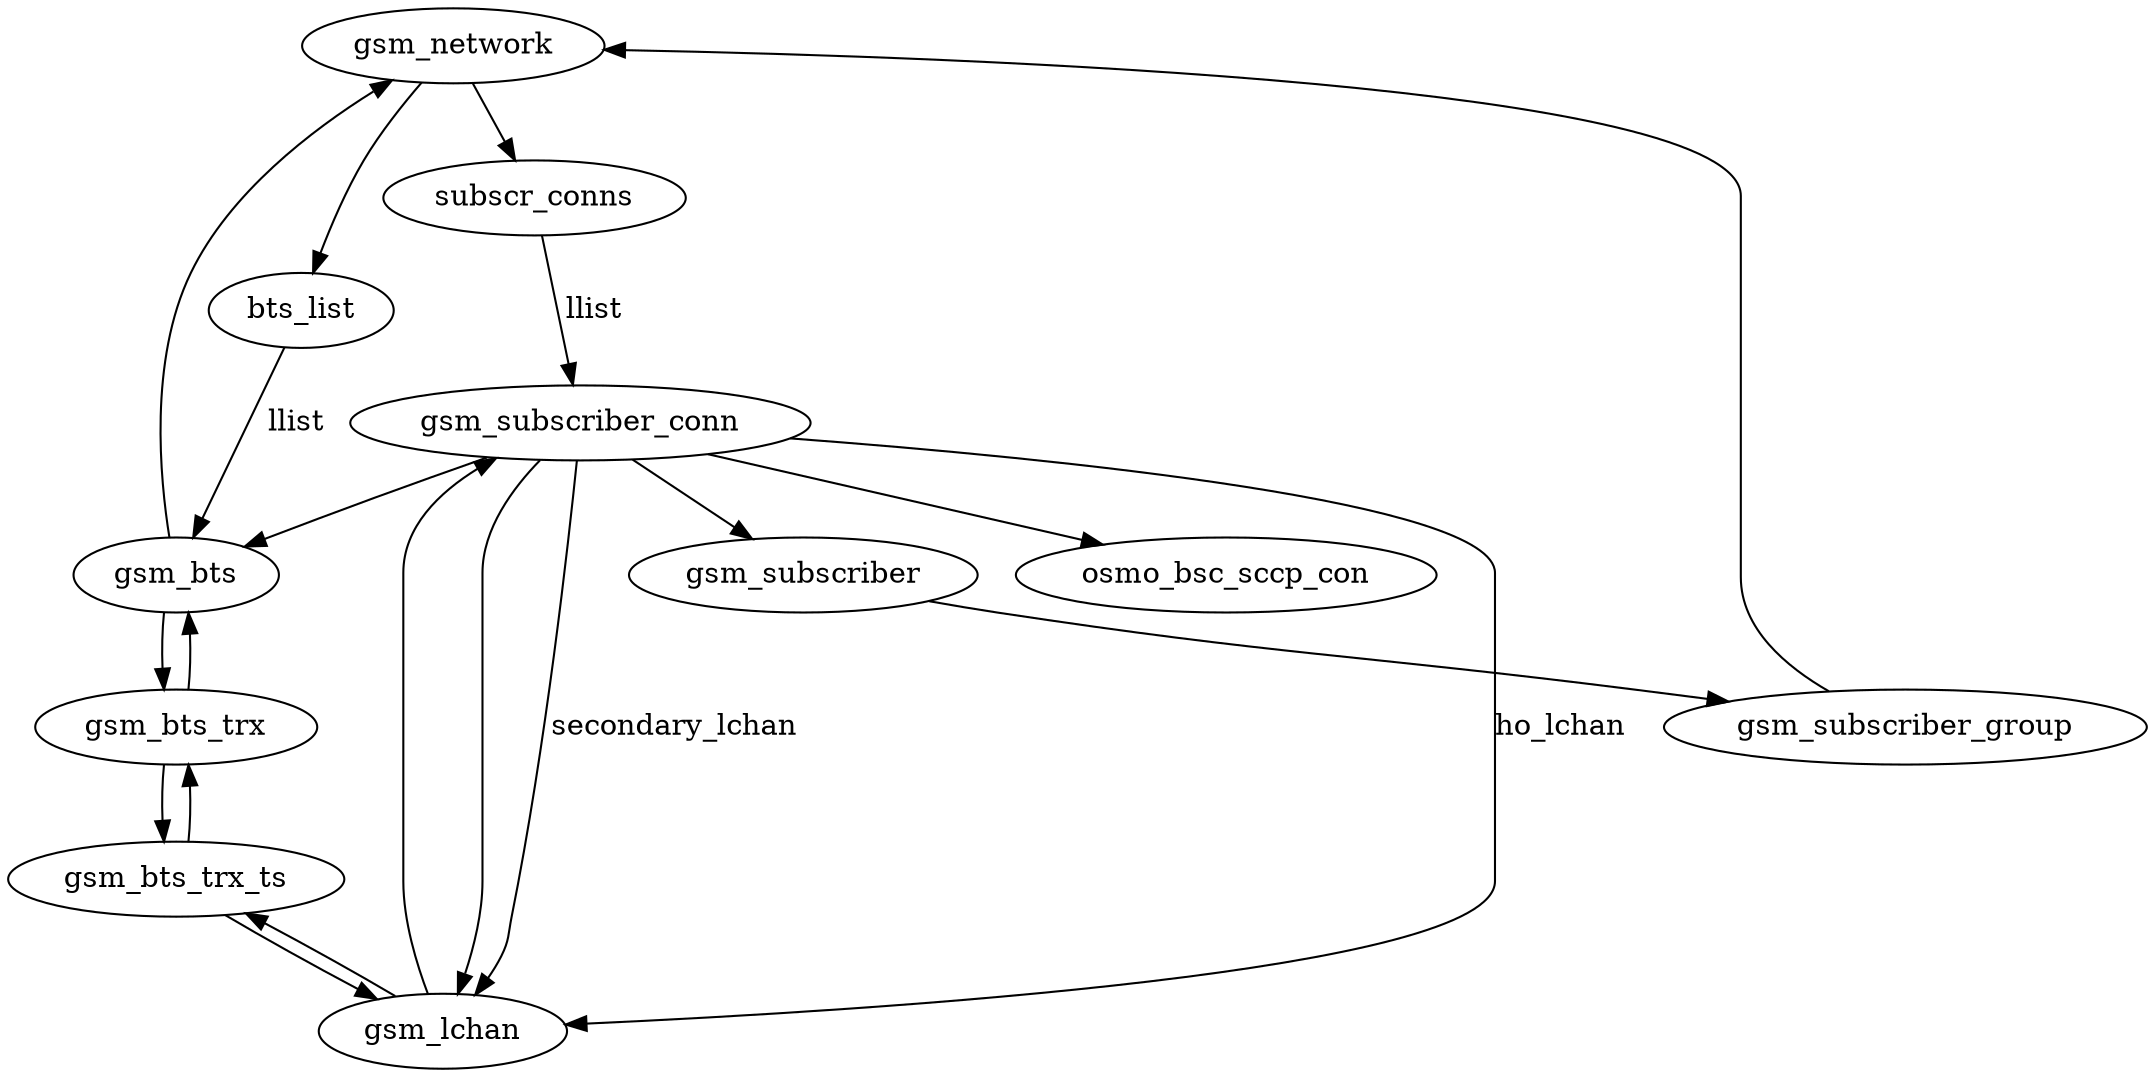 digraph G {
	net [label="gsm_network"]
	subconns [label="subscr_conns"]
	btslist [label="bts_list"]
	bts [label="gsm_bts"]
	trx [label="gsm_bts_trx"]
	ts [label="gsm_bts_trx_ts"]
	lchan [label="gsm_lchan"]
	sub [label="gsm_subscriber"]
	subcon [label="gsm_subscriber_conn"]
	sccpcon [label="osmo_bsc_sccp_con"]
	subgrp [label="gsm_subscriber_group"]

	net -> btslist
	btslist -> bts [label="llist"]
	bts -> trx
	trx -> ts
	ts -> lchan

	lchan -> ts
	ts -> trx
	trx -> bts
	bts -> net

	lchan -> subcon

	net -> subconns
	subconns -> subcon [label="llist"]
	subcon -> sub
	subcon -> sccpcon
	subcon -> lchan
	subcon -> lchan [label="ho_lchan"]
	subcon -> bts
	subcon -> lchan [label="secondary_lchan"]

	sub -> subgrp
	subgrp -> net
}
